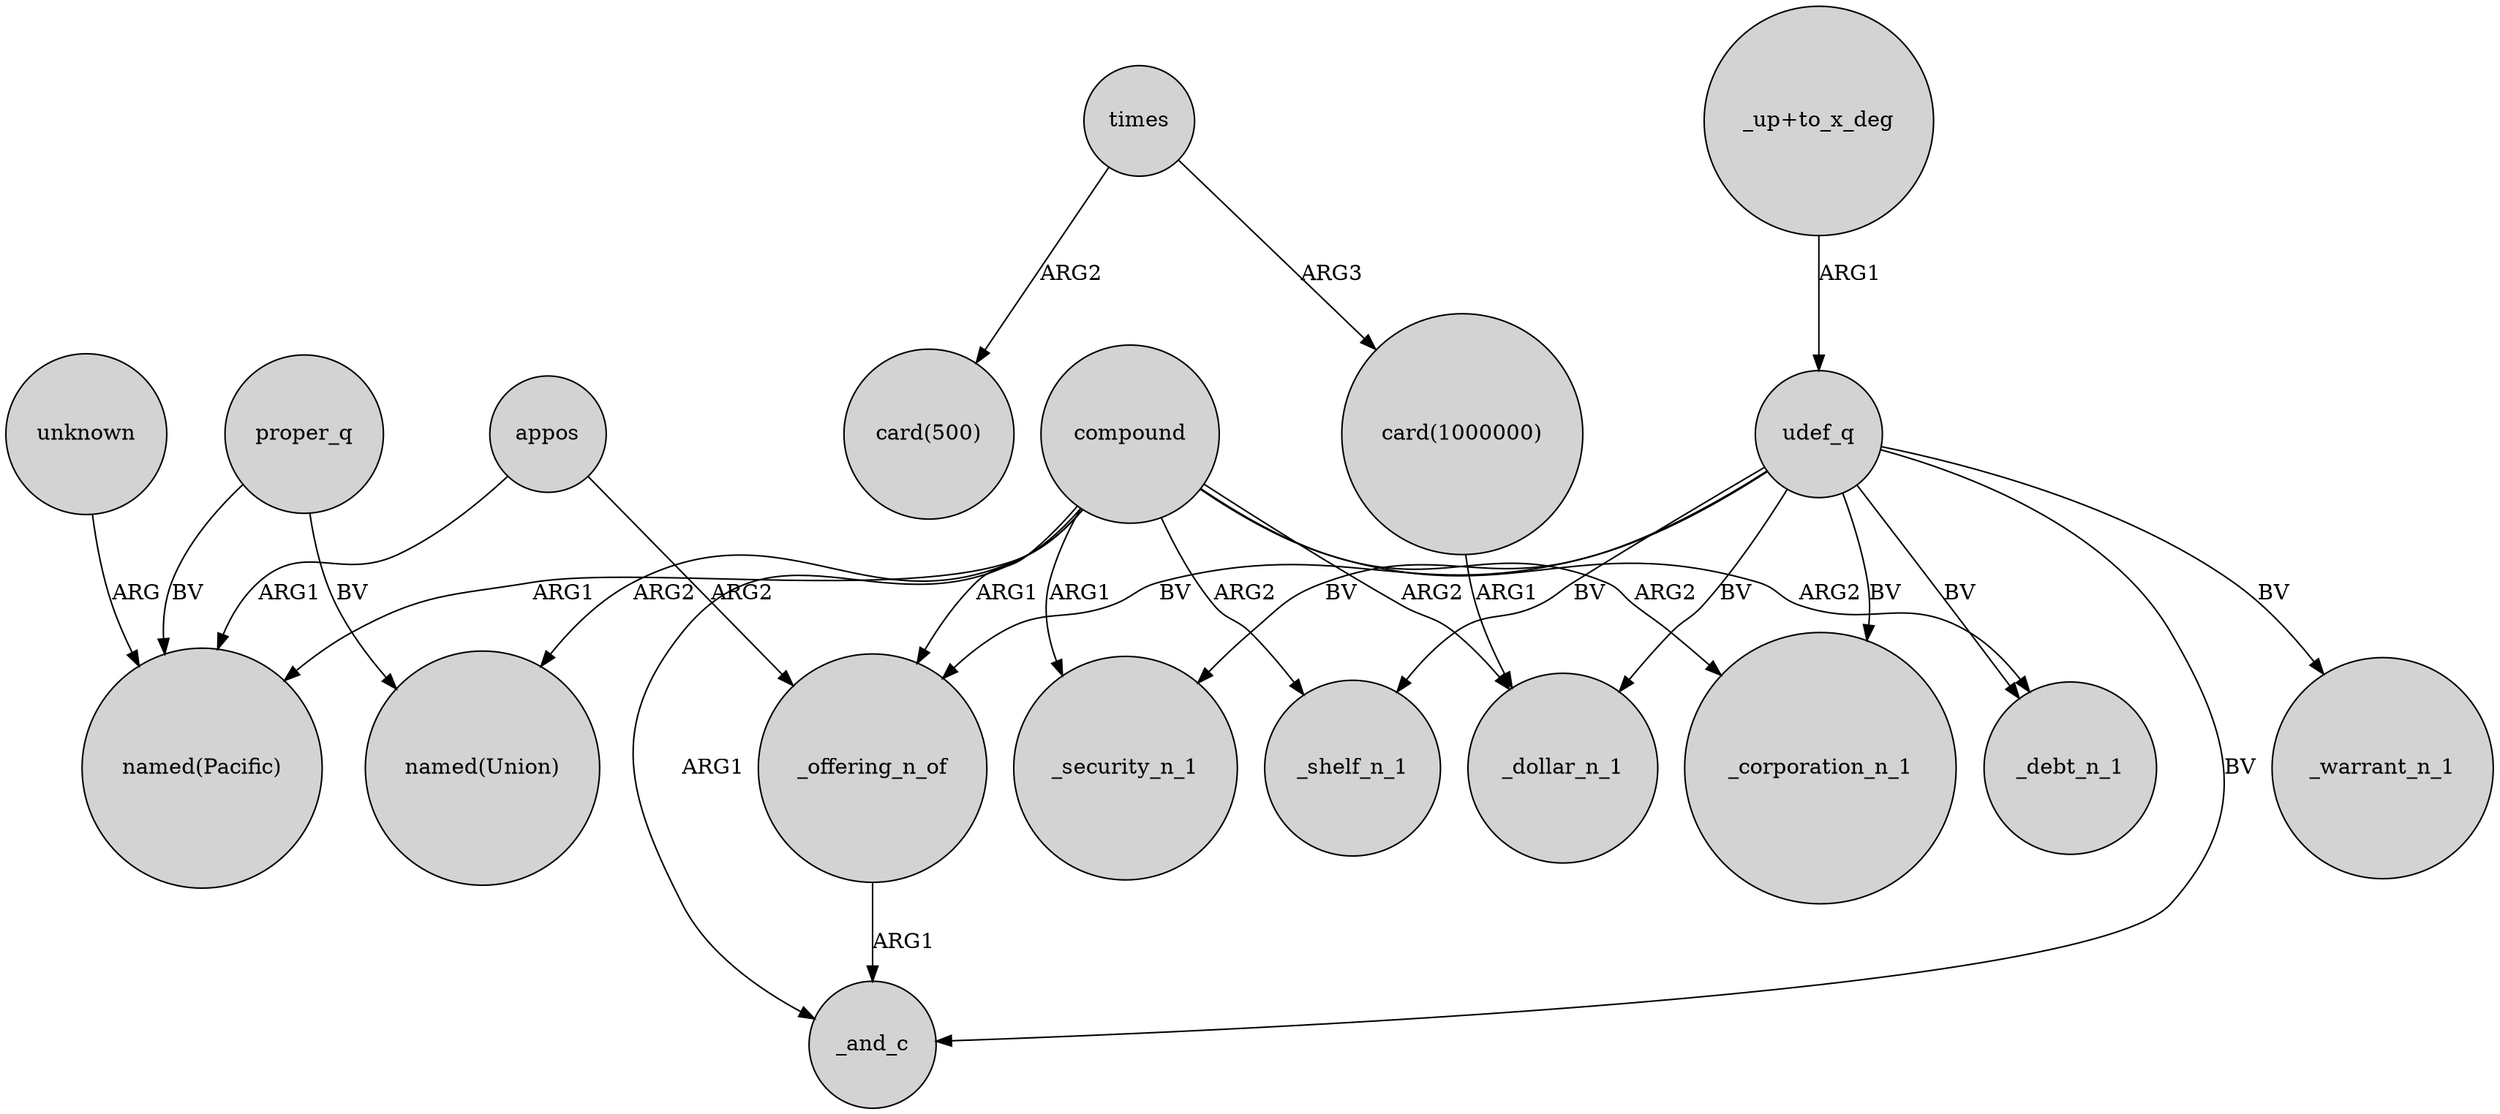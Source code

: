 digraph {
	node [shape=circle style=filled]
	"card(1000000)" -> _dollar_n_1 [label=ARG1]
	proper_q -> "named(Union)" [label=BV]
	"_up+to_x_deg" -> udef_q [label=ARG1]
	compound -> _shelf_n_1 [label=ARG2]
	udef_q -> _debt_n_1 [label=BV]
	udef_q -> _shelf_n_1 [label=BV]
	compound -> _debt_n_1 [label=ARG2]
	compound -> _corporation_n_1 [label=ARG2]
	udef_q -> _warrant_n_1 [label=BV]
	_offering_n_of -> _and_c [label=ARG1]
	compound -> _security_n_1 [label=ARG1]
	udef_q -> _corporation_n_1 [label=BV]
	compound -> "named(Union)" [label=ARG2]
	udef_q -> _offering_n_of [label=BV]
	unknown -> "named(Pacific)" [label=ARG]
	times -> "card(1000000)" [label=ARG3]
	times -> "card(500)" [label=ARG2]
	compound -> _and_c [label=ARG1]
	appos -> _offering_n_of [label=ARG2]
	compound -> _dollar_n_1 [label=ARG2]
	compound -> "named(Pacific)" [label=ARG1]
	udef_q -> _and_c [label=BV]
	appos -> "named(Pacific)" [label=ARG1]
	proper_q -> "named(Pacific)" [label=BV]
	compound -> _offering_n_of [label=ARG1]
	udef_q -> _dollar_n_1 [label=BV]
	udef_q -> _security_n_1 [label=BV]
}
